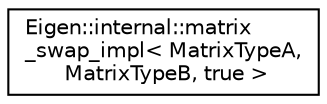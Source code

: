 digraph "Graphical Class Hierarchy"
{
  edge [fontname="Helvetica",fontsize="10",labelfontname="Helvetica",labelfontsize="10"];
  node [fontname="Helvetica",fontsize="10",shape=record];
  rankdir="LR";
  Node1 [label="Eigen::internal::matrix\l_swap_impl\< MatrixTypeA,\l MatrixTypeB, true \>",height=0.2,width=0.4,color="black", fillcolor="white", style="filled",URL="$struct_eigen_1_1internal_1_1matrix__swap__impl_3_01_matrix_type_a_00_01_matrix_type_b_00_01true_01_4.html"];
}
